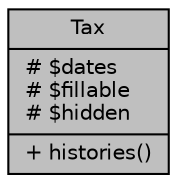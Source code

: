 digraph "Tax"
{
 // LATEX_PDF_SIZE
  bgcolor="transparent";
  edge [fontname="Helvetica",fontsize="10",labelfontname="Helvetica",labelfontsize="10"];
  node [fontname="Helvetica",fontsize="10",shape=record];
  Node1 [label="{Tax\n|# $dates\l# $fillable\l# $hidden\l|+ histories()\l}",height=0.2,width=0.4,color="black", fillcolor="grey75", style="filled", fontcolor="black",tooltip="Datos de Impuestos."];
}
